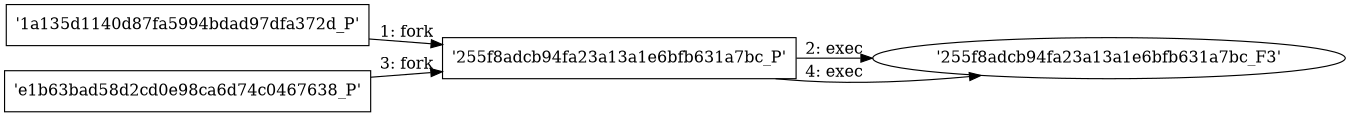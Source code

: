 digraph "D:\Learning\Paper\apt\基于CTI的攻击预警\Dataset\攻击图\ASGfromALLCTI\Vulnerability Spotlight Symantec Endpoint Protection kernel memory information disclosure vulnerability.dot" {
rankdir="LR"
size="9"
fixedsize="false"
splines="true"
nodesep=0.3
ranksep=0
fontsize=10
overlap="scalexy"
engine= "neato"
	"'1a135d1140d87fa5994bdad97dfa372d_P'" [node_type=Process shape=box]
	"'255f8adcb94fa23a13a1e6bfb631a7bc_P'" [node_type=Process shape=box]
	"'1a135d1140d87fa5994bdad97dfa372d_P'" -> "'255f8adcb94fa23a13a1e6bfb631a7bc_P'" [label="1: fork"]
	"'255f8adcb94fa23a13a1e6bfb631a7bc_P'" [node_type=Process shape=box]
	"'255f8adcb94fa23a13a1e6bfb631a7bc_F3'" [node_type=File shape=ellipse]
	"'255f8adcb94fa23a13a1e6bfb631a7bc_P'" -> "'255f8adcb94fa23a13a1e6bfb631a7bc_F3'" [label="2: exec"]
	"'e1b63bad58d2cd0e98ca6d74c0467638_P'" [node_type=Process shape=box]
	"'255f8adcb94fa23a13a1e6bfb631a7bc_P'" [node_type=Process shape=box]
	"'e1b63bad58d2cd0e98ca6d74c0467638_P'" -> "'255f8adcb94fa23a13a1e6bfb631a7bc_P'" [label="3: fork"]
	"'255f8adcb94fa23a13a1e6bfb631a7bc_P'" [node_type=Process shape=box]
	"'255f8adcb94fa23a13a1e6bfb631a7bc_F3'" [node_type=File shape=ellipse]
	"'255f8adcb94fa23a13a1e6bfb631a7bc_P'" -> "'255f8adcb94fa23a13a1e6bfb631a7bc_F3'" [label="4: exec"]
}
